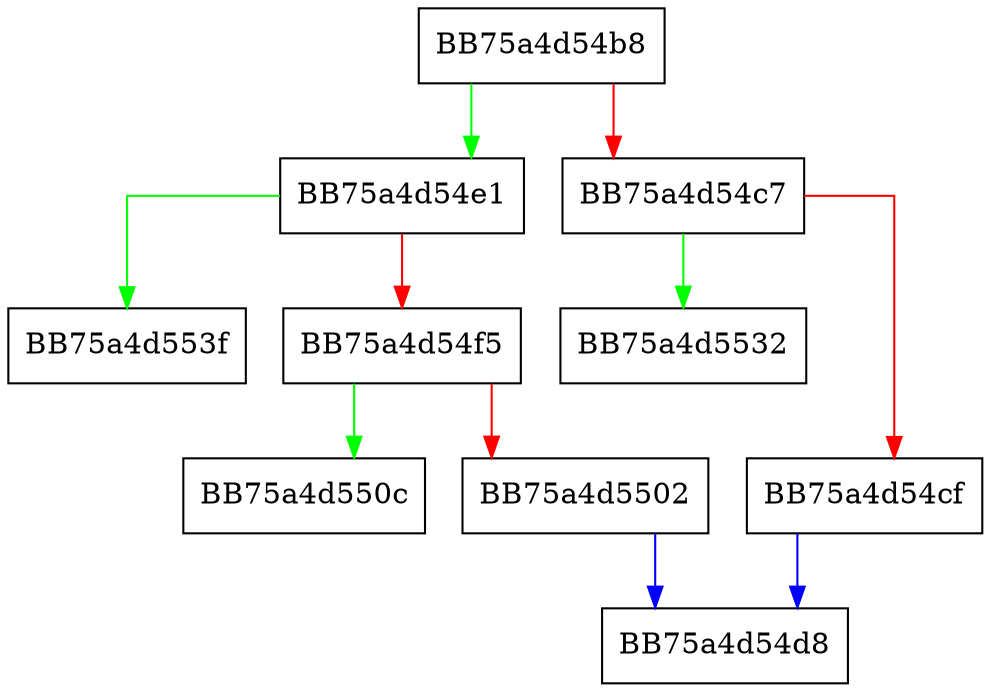 digraph push_onecapture {
  node [shape="box"];
  graph [splines=ortho];
  BB75a4d54b8 -> BB75a4d54e1 [color="green"];
  BB75a4d54b8 -> BB75a4d54c7 [color="red"];
  BB75a4d54c7 -> BB75a4d5532 [color="green"];
  BB75a4d54c7 -> BB75a4d54cf [color="red"];
  BB75a4d54cf -> BB75a4d54d8 [color="blue"];
  BB75a4d54e1 -> BB75a4d553f [color="green"];
  BB75a4d54e1 -> BB75a4d54f5 [color="red"];
  BB75a4d54f5 -> BB75a4d550c [color="green"];
  BB75a4d54f5 -> BB75a4d5502 [color="red"];
  BB75a4d5502 -> BB75a4d54d8 [color="blue"];
}